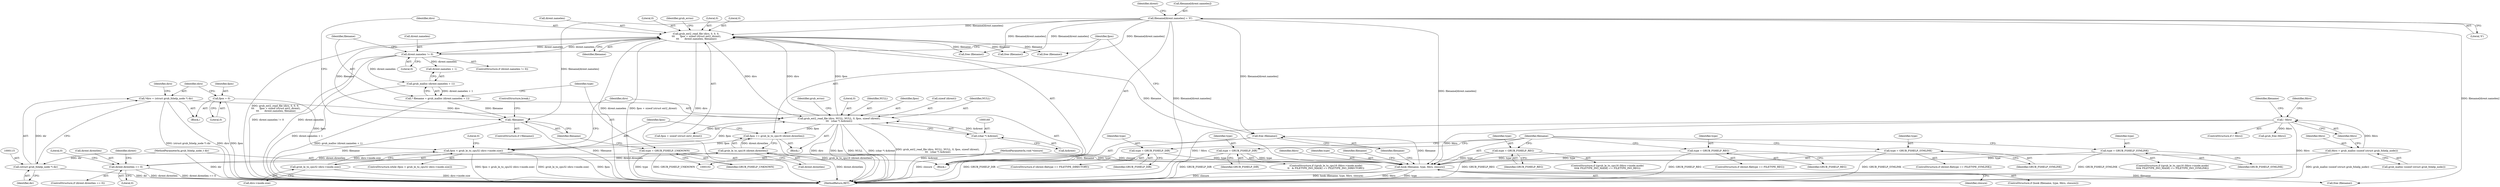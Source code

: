 digraph "0_radare2_796dd28aaa6b9fa76d99c42c4d5ff8b257cc2191_0@API" {
"1000380" [label="(Call,free (filename))"];
"1000249" [label="(Call,filename[dirent.namelen] = '\0')"];
"1000370" [label="(Call,hook (filename, type, fdiro, closure))"];
"1000201" [label="(Call,grub_ext2_read_file (diro, 0, 0, 0,\n \t\t\t       fpos + sizeof (struct ext2_dirent),\n \t\t\t       dirent.namelen, filename))"];
"1000151" [label="(Call,grub_ext2_read_file (diro, NULL, NULL, 0, fpos, sizeof (dirent),\n\t\t\t   (char *) &dirent))"];
"1000112" [label="(Call,*diro = (struct grub_fshelp_node *) dir)"];
"1000114" [label="(Call,(struct grub_fshelp_node *) dir)"];
"1000103" [label="(MethodParameterIn,grub_fshelp_node_t dir)"];
"1000141" [label="(Call,fpos < grub_le_to_cpu32 (diro->inode.size))"];
"1000382" [label="(Call,fpos += grub_le_to_cpu16 (dirent.direntlen))"];
"1000384" [label="(Call,grub_le_to_cpu16 (dirent.direntlen))"];
"1000168" [label="(Call,dirent.direntlen == 0)"];
"1000108" [label="(Call,fpos = 0)"];
"1000143" [label="(Call,grub_le_to_cpu32 (diro->inode.size))"];
"1000159" [label="(Call,(char *) &dirent)"];
"1000176" [label="(Call,dirent.namelen != 0)"];
"1000197" [label="(Call,!filename)"];
"1000183" [label="(Call,* filename = grub_malloc (dirent.namelen + 1))"];
"1000185" [label="(Call,grub_malloc (dirent.namelen + 1))"];
"1000193" [label="(Call,type = GRUB_FSHELP_UNKNOWN)"];
"1000284" [label="(Call,type = GRUB_FSHELP_SYMLINK)"];
"1000274" [label="(Call,type = GRUB_FSHELP_DIR)"];
"1000366" [label="(Call,type = GRUB_FSHELP_REG)"];
"1000294" [label="(Call,type = GRUB_FSHELP_REG)"];
"1000351" [label="(Call,type = GRUB_FSHELP_SYMLINK)"];
"1000336" [label="(Call,type = GRUB_FSHELP_DIR)"];
"1000227" [label="(Call,! fdiro)"];
"1000221" [label="(Call,fdiro = grub_malloc (sizeof (struct grub_fshelp_node)))"];
"1000105" [label="(MethodParameterIn,void *closure)"];
"1000109" [label="(Identifier,fpos)"];
"1000174" [label="(Literal,0)"];
"1000155" [label="(Literal,0)"];
"1000259" [label="(Identifier,dirent)"];
"1000286" [label="(Identifier,GRUB_FSHELP_SYMLINK)"];
"1000336" [label="(Call,type = GRUB_FSHELP_DIR)"];
"1000371" [label="(Identifier,filename)"];
"1000385" [label="(Call,dirent.direntlen)"];
"1000296" [label="(Identifier,GRUB_FSHELP_REG)"];
"1000376" [label="(Call,free (filename))"];
"1000213" [label="(Identifier,filename)"];
"1000196" [label="(ControlStructure,if (!filename))"];
"1000367" [label="(Identifier,type)"];
"1000370" [label="(Call,hook (filename, type, fdiro, closure))"];
"1000226" [label="(ControlStructure,if (! fdiro))"];
"1000197" [label="(Call,!filename)"];
"1000278" [label="(ControlStructure,if (dirent.filetype == FILETYPE_SYMLINK))"];
"1000389" [label="(Literal,0)"];
"1000193" [label="(Call,type = GRUB_FSHELP_UNKNOWN)"];
"1000227" [label="(Call,! fdiro)"];
"1000143" [label="(Call,grub_le_to_cpu32 (diro->inode.size))"];
"1000236" [label="(Identifier,fdiro)"];
"1000140" [label="(ControlStructure,while (fpos < grub_le_to_cpu32 (diro->inode.size)))"];
"1000250" [label="(Call,filename[dirent.namelen])"];
"1000255" [label="(Literal,'\0')"];
"1000383" [label="(Identifier,fpos)"];
"1000151" [label="(Call,grub_ext2_read_file (diro, NULL, NULL, 0, fpos, sizeof (dirent),\n\t\t\t   (char *) &dirent))"];
"1000353" [label="(Identifier,GRUB_FSHELP_SYMLINK)"];
"1000206" [label="(Call,fpos + sizeof (struct ext2_dirent))"];
"1000120" [label="(Identifier,diro)"];
"1000169" [label="(Call,dirent.direntlen)"];
"1000274" [label="(Call,type = GRUB_FSHELP_DIR)"];
"1000288" [label="(ControlStructure,if (dirent.filetype == FILETYPE_REG))"];
"1000198" [label="(Identifier,filename)"];
"1000167" [label="(ControlStructure,if (dirent.direntlen == 0))"];
"1000203" [label="(Literal,0)"];
"1000373" [label="(Identifier,fdiro)"];
"1000116" [label="(Identifier,dir)"];
"1000314" [label="(Call,free (filename))"];
"1000285" [label="(Identifier,type)"];
"1000181" [label="(Block,)"];
"1000110" [label="(Literal,0)"];
"1000105" [label="(MethodParameterIn,void *closure)"];
"1000337" [label="(Identifier,type)"];
"1000382" [label="(Call,fpos += grub_le_to_cpu16 (dirent.direntlen))"];
"1000380" [label="(Call,free (filename))"];
"1000284" [label="(Call,type = GRUB_FSHELP_SYMLINK)"];
"1000177" [label="(Call,dirent.namelen)"];
"1000180" [label="(Literal,0)"];
"1000142" [label="(Identifier,fpos)"];
"1000153" [label="(Identifier,NULL)"];
"1000355" [label="(ControlStructure,if ((grub_le_to_cpu16 (fdiro->inode.mode)\n\t\t\t& FILETYPE_INO_MASK) == FILETYPE_INO_REG))"];
"1000184" [label="(Identifier,filename)"];
"1000368" [label="(Identifier,GRUB_FSHELP_REG)"];
"1000113" [label="(Identifier,diro)"];
"1000230" [label="(Call,free (filename))"];
"1000366" [label="(Call,type = GRUB_FSHELP_REG)"];
"1000215" [label="(Identifier,grub_errno)"];
"1000152" [label="(Identifier,diro)"];
"1000141" [label="(Call,fpos < grub_le_to_cpu32 (diro->inode.size))"];
"1000114" [label="(Call,(struct grub_fshelp_node *) dir)"];
"1000340" [label="(ControlStructure,if ((grub_le_to_cpu16 (fdiro->inode.mode)\n\t\t\t& FILETYPE_INO_MASK) == FILETYPE_INO_SYMLINK))"];
"1000103" [label="(MethodParameterIn,grub_fshelp_node_t dir)"];
"1000223" [label="(Call,grub_malloc (sizeof (struct grub_fshelp_node)))"];
"1000390" [label="(MethodReturn,RET)"];
"1000205" [label="(Literal,0)"];
"1000112" [label="(Call,*diro = (struct grub_fshelp_node *) dir)"];
"1000276" [label="(Identifier,GRUB_FSHELP_DIR)"];
"1000161" [label="(Call,&dirent)"];
"1000374" [label="(Identifier,closure)"];
"1000195" [label="(Identifier,GRUB_FSHELP_UNKNOWN)"];
"1000351" [label="(Call,type = GRUB_FSHELP_SYMLINK)"];
"1000249" [label="(Call,filename[dirent.namelen] = '\0')"];
"1000325" [label="(ControlStructure,if ((grub_le_to_cpu16 (fdiro->inode.mode)\n\t\t   & FILETYPE_INO_MASK) == FILETYPE_INO_DIRECTORY))"];
"1000316" [label="(Call,grub_free (fdiro))"];
"1000156" [label="(Identifier,fpos)"];
"1000372" [label="(Identifier,type)"];
"1000172" [label="(Literal,0)"];
"1000221" [label="(Call,fdiro = grub_malloc (sizeof (struct grub_fshelp_node)))"];
"1000217" [label="(Call,free (filename))"];
"1000202" [label="(Identifier,diro)"];
"1000185" [label="(Call,grub_malloc (dirent.namelen + 1))"];
"1000381" [label="(Identifier,filename)"];
"1000275" [label="(Identifier,type)"];
"1000194" [label="(Identifier,type)"];
"1000294" [label="(Call,type = GRUB_FSHELP_REG)"];
"1000178" [label="(Identifier,dirent)"];
"1000231" [label="(Identifier,filename)"];
"1000175" [label="(ControlStructure,if (dirent.namelen != 0))"];
"1000204" [label="(Literal,0)"];
"1000228" [label="(Identifier,fdiro)"];
"1000186" [label="(Call,dirent.namelen + 1)"];
"1000144" [label="(Call,diro->inode.size)"];
"1000201" [label="(Call,grub_ext2_read_file (diro, 0, 0, 0,\n \t\t\t       fpos + sizeof (struct ext2_dirent),\n \t\t\t       dirent.namelen, filename))"];
"1000176" [label="(Call,dirent.namelen != 0)"];
"1000338" [label="(Identifier,GRUB_FSHELP_DIR)"];
"1000210" [label="(Call,dirent.namelen)"];
"1000222" [label="(Identifier,fdiro)"];
"1000352" [label="(Identifier,type)"];
"1000157" [label="(Call,sizeof (dirent))"];
"1000106" [label="(Block,)"];
"1000295" [label="(Identifier,type)"];
"1000159" [label="(Call,(char *) &dirent)"];
"1000377" [label="(Identifier,filename)"];
"1000154" [label="(Identifier,NULL)"];
"1000149" [label="(Block,)"];
"1000168" [label="(Call,dirent.direntlen == 0)"];
"1000268" [label="(ControlStructure,if (dirent.filetype == FILETYPE_DIRECTORY))"];
"1000369" [label="(ControlStructure,if (hook (filename, type, fdiro, closure)))"];
"1000164" [label="(Identifier,grub_errno)"];
"1000200" [label="(ControlStructure,break;)"];
"1000183" [label="(Call,* filename = grub_malloc (dirent.namelen + 1))"];
"1000384" [label="(Call,grub_le_to_cpu16 (dirent.direntlen))"];
"1000108" [label="(Call,fpos = 0)"];
"1000380" -> "1000181"  [label="AST: "];
"1000380" -> "1000381"  [label="CFG: "];
"1000381" -> "1000380"  [label="AST: "];
"1000383" -> "1000380"  [label="CFG: "];
"1000380" -> "1000390"  [label="DDG: filename"];
"1000249" -> "1000380"  [label="DDG: filename[dirent.namelen]"];
"1000370" -> "1000380"  [label="DDG: filename"];
"1000249" -> "1000181"  [label="AST: "];
"1000249" -> "1000255"  [label="CFG: "];
"1000250" -> "1000249"  [label="AST: "];
"1000255" -> "1000249"  [label="AST: "];
"1000259" -> "1000249"  [label="CFG: "];
"1000249" -> "1000390"  [label="DDG: filename[dirent.namelen]"];
"1000249" -> "1000197"  [label="DDG: filename[dirent.namelen]"];
"1000249" -> "1000201"  [label="DDG: filename[dirent.namelen]"];
"1000249" -> "1000217"  [label="DDG: filename[dirent.namelen]"];
"1000249" -> "1000230"  [label="DDG: filename[dirent.namelen]"];
"1000249" -> "1000314"  [label="DDG: filename[dirent.namelen]"];
"1000249" -> "1000370"  [label="DDG: filename[dirent.namelen]"];
"1000249" -> "1000376"  [label="DDG: filename[dirent.namelen]"];
"1000370" -> "1000369"  [label="AST: "];
"1000370" -> "1000374"  [label="CFG: "];
"1000371" -> "1000370"  [label="AST: "];
"1000372" -> "1000370"  [label="AST: "];
"1000373" -> "1000370"  [label="AST: "];
"1000374" -> "1000370"  [label="AST: "];
"1000377" -> "1000370"  [label="CFG: "];
"1000381" -> "1000370"  [label="CFG: "];
"1000370" -> "1000390"  [label="DDG: hook (filename, type, fdiro, closure)"];
"1000370" -> "1000390"  [label="DDG: fdiro"];
"1000370" -> "1000390"  [label="DDG: type"];
"1000370" -> "1000390"  [label="DDG: closure"];
"1000201" -> "1000370"  [label="DDG: filename"];
"1000193" -> "1000370"  [label="DDG: type"];
"1000284" -> "1000370"  [label="DDG: type"];
"1000274" -> "1000370"  [label="DDG: type"];
"1000366" -> "1000370"  [label="DDG: type"];
"1000294" -> "1000370"  [label="DDG: type"];
"1000351" -> "1000370"  [label="DDG: type"];
"1000336" -> "1000370"  [label="DDG: type"];
"1000227" -> "1000370"  [label="DDG: fdiro"];
"1000105" -> "1000370"  [label="DDG: closure"];
"1000370" -> "1000376"  [label="DDG: filename"];
"1000201" -> "1000181"  [label="AST: "];
"1000201" -> "1000213"  [label="CFG: "];
"1000202" -> "1000201"  [label="AST: "];
"1000203" -> "1000201"  [label="AST: "];
"1000204" -> "1000201"  [label="AST: "];
"1000205" -> "1000201"  [label="AST: "];
"1000206" -> "1000201"  [label="AST: "];
"1000210" -> "1000201"  [label="AST: "];
"1000213" -> "1000201"  [label="AST: "];
"1000215" -> "1000201"  [label="CFG: "];
"1000201" -> "1000390"  [label="DDG: grub_ext2_read_file (diro, 0, 0, 0,\n \t\t\t       fpos + sizeof (struct ext2_dirent),\n \t\t\t       dirent.namelen, filename)"];
"1000201" -> "1000390"  [label="DDG: dirent.namelen"];
"1000201" -> "1000390"  [label="DDG: fpos + sizeof (struct ext2_dirent)"];
"1000201" -> "1000390"  [label="DDG: diro"];
"1000201" -> "1000151"  [label="DDG: diro"];
"1000201" -> "1000176"  [label="DDG: dirent.namelen"];
"1000151" -> "1000201"  [label="DDG: diro"];
"1000151" -> "1000201"  [label="DDG: fpos"];
"1000176" -> "1000201"  [label="DDG: dirent.namelen"];
"1000197" -> "1000201"  [label="DDG: filename"];
"1000201" -> "1000217"  [label="DDG: filename"];
"1000201" -> "1000230"  [label="DDG: filename"];
"1000201" -> "1000314"  [label="DDG: filename"];
"1000151" -> "1000149"  [label="AST: "];
"1000151" -> "1000159"  [label="CFG: "];
"1000152" -> "1000151"  [label="AST: "];
"1000153" -> "1000151"  [label="AST: "];
"1000154" -> "1000151"  [label="AST: "];
"1000155" -> "1000151"  [label="AST: "];
"1000156" -> "1000151"  [label="AST: "];
"1000157" -> "1000151"  [label="AST: "];
"1000159" -> "1000151"  [label="AST: "];
"1000164" -> "1000151"  [label="CFG: "];
"1000151" -> "1000390"  [label="DDG: NULL"];
"1000151" -> "1000390"  [label="DDG: (char *) &dirent"];
"1000151" -> "1000390"  [label="DDG: grub_ext2_read_file (diro, NULL, NULL, 0, fpos, sizeof (dirent),\n\t\t\t   (char *) &dirent)"];
"1000151" -> "1000390"  [label="DDG: diro"];
"1000151" -> "1000390"  [label="DDG: fpos"];
"1000112" -> "1000151"  [label="DDG: diro"];
"1000141" -> "1000151"  [label="DDG: fpos"];
"1000159" -> "1000151"  [label="DDG: &dirent"];
"1000151" -> "1000206"  [label="DDG: fpos"];
"1000151" -> "1000382"  [label="DDG: fpos"];
"1000112" -> "1000106"  [label="AST: "];
"1000112" -> "1000114"  [label="CFG: "];
"1000113" -> "1000112"  [label="AST: "];
"1000114" -> "1000112"  [label="AST: "];
"1000120" -> "1000112"  [label="CFG: "];
"1000112" -> "1000390"  [label="DDG: (struct grub_fshelp_node *) dir"];
"1000112" -> "1000390"  [label="DDG: diro"];
"1000114" -> "1000112"  [label="DDG: dir"];
"1000114" -> "1000116"  [label="CFG: "];
"1000115" -> "1000114"  [label="AST: "];
"1000116" -> "1000114"  [label="AST: "];
"1000114" -> "1000390"  [label="DDG: dir"];
"1000103" -> "1000114"  [label="DDG: dir"];
"1000103" -> "1000102"  [label="AST: "];
"1000103" -> "1000390"  [label="DDG: dir"];
"1000141" -> "1000140"  [label="AST: "];
"1000141" -> "1000143"  [label="CFG: "];
"1000142" -> "1000141"  [label="AST: "];
"1000143" -> "1000141"  [label="AST: "];
"1000152" -> "1000141"  [label="CFG: "];
"1000389" -> "1000141"  [label="CFG: "];
"1000141" -> "1000390"  [label="DDG: fpos"];
"1000141" -> "1000390"  [label="DDG: fpos < grub_le_to_cpu32 (diro->inode.size)"];
"1000141" -> "1000390"  [label="DDG: grub_le_to_cpu32 (diro->inode.size)"];
"1000382" -> "1000141"  [label="DDG: fpos"];
"1000108" -> "1000141"  [label="DDG: fpos"];
"1000143" -> "1000141"  [label="DDG: diro->inode.size"];
"1000382" -> "1000149"  [label="AST: "];
"1000382" -> "1000384"  [label="CFG: "];
"1000383" -> "1000382"  [label="AST: "];
"1000384" -> "1000382"  [label="AST: "];
"1000142" -> "1000382"  [label="CFG: "];
"1000382" -> "1000390"  [label="DDG: grub_le_to_cpu16 (dirent.direntlen)"];
"1000384" -> "1000382"  [label="DDG: dirent.direntlen"];
"1000384" -> "1000385"  [label="CFG: "];
"1000385" -> "1000384"  [label="AST: "];
"1000384" -> "1000390"  [label="DDG: dirent.direntlen"];
"1000384" -> "1000168"  [label="DDG: dirent.direntlen"];
"1000168" -> "1000384"  [label="DDG: dirent.direntlen"];
"1000168" -> "1000167"  [label="AST: "];
"1000168" -> "1000172"  [label="CFG: "];
"1000169" -> "1000168"  [label="AST: "];
"1000172" -> "1000168"  [label="AST: "];
"1000174" -> "1000168"  [label="CFG: "];
"1000178" -> "1000168"  [label="CFG: "];
"1000168" -> "1000390"  [label="DDG: dirent.direntlen == 0"];
"1000168" -> "1000390"  [label="DDG: dirent.direntlen"];
"1000108" -> "1000106"  [label="AST: "];
"1000108" -> "1000110"  [label="CFG: "];
"1000109" -> "1000108"  [label="AST: "];
"1000110" -> "1000108"  [label="AST: "];
"1000113" -> "1000108"  [label="CFG: "];
"1000108" -> "1000390"  [label="DDG: fpos"];
"1000143" -> "1000144"  [label="CFG: "];
"1000144" -> "1000143"  [label="AST: "];
"1000143" -> "1000390"  [label="DDG: diro->inode.size"];
"1000159" -> "1000161"  [label="CFG: "];
"1000160" -> "1000159"  [label="AST: "];
"1000161" -> "1000159"  [label="AST: "];
"1000159" -> "1000390"  [label="DDG: &dirent"];
"1000176" -> "1000175"  [label="AST: "];
"1000176" -> "1000180"  [label="CFG: "];
"1000177" -> "1000176"  [label="AST: "];
"1000180" -> "1000176"  [label="AST: "];
"1000184" -> "1000176"  [label="CFG: "];
"1000383" -> "1000176"  [label="CFG: "];
"1000176" -> "1000390"  [label="DDG: dirent.namelen != 0"];
"1000176" -> "1000390"  [label="DDG: dirent.namelen"];
"1000176" -> "1000185"  [label="DDG: dirent.namelen"];
"1000176" -> "1000186"  [label="DDG: dirent.namelen"];
"1000197" -> "1000196"  [label="AST: "];
"1000197" -> "1000198"  [label="CFG: "];
"1000198" -> "1000197"  [label="AST: "];
"1000200" -> "1000197"  [label="CFG: "];
"1000202" -> "1000197"  [label="CFG: "];
"1000197" -> "1000390"  [label="DDG: !filename"];
"1000197" -> "1000390"  [label="DDG: filename"];
"1000183" -> "1000197"  [label="DDG: filename"];
"1000183" -> "1000181"  [label="AST: "];
"1000183" -> "1000185"  [label="CFG: "];
"1000184" -> "1000183"  [label="AST: "];
"1000185" -> "1000183"  [label="AST: "];
"1000194" -> "1000183"  [label="CFG: "];
"1000183" -> "1000390"  [label="DDG: grub_malloc (dirent.namelen + 1)"];
"1000185" -> "1000183"  [label="DDG: dirent.namelen + 1"];
"1000185" -> "1000186"  [label="CFG: "];
"1000186" -> "1000185"  [label="AST: "];
"1000185" -> "1000390"  [label="DDG: dirent.namelen + 1"];
"1000193" -> "1000181"  [label="AST: "];
"1000193" -> "1000195"  [label="CFG: "];
"1000194" -> "1000193"  [label="AST: "];
"1000195" -> "1000193"  [label="AST: "];
"1000198" -> "1000193"  [label="CFG: "];
"1000193" -> "1000390"  [label="DDG: type"];
"1000193" -> "1000390"  [label="DDG: GRUB_FSHELP_UNKNOWN"];
"1000284" -> "1000278"  [label="AST: "];
"1000284" -> "1000286"  [label="CFG: "];
"1000285" -> "1000284"  [label="AST: "];
"1000286" -> "1000284"  [label="AST: "];
"1000371" -> "1000284"  [label="CFG: "];
"1000284" -> "1000390"  [label="DDG: GRUB_FSHELP_SYMLINK"];
"1000274" -> "1000268"  [label="AST: "];
"1000274" -> "1000276"  [label="CFG: "];
"1000275" -> "1000274"  [label="AST: "];
"1000276" -> "1000274"  [label="AST: "];
"1000371" -> "1000274"  [label="CFG: "];
"1000274" -> "1000390"  [label="DDG: GRUB_FSHELP_DIR"];
"1000366" -> "1000355"  [label="AST: "];
"1000366" -> "1000368"  [label="CFG: "];
"1000367" -> "1000366"  [label="AST: "];
"1000368" -> "1000366"  [label="AST: "];
"1000371" -> "1000366"  [label="CFG: "];
"1000366" -> "1000390"  [label="DDG: GRUB_FSHELP_REG"];
"1000294" -> "1000288"  [label="AST: "];
"1000294" -> "1000296"  [label="CFG: "];
"1000295" -> "1000294"  [label="AST: "];
"1000296" -> "1000294"  [label="AST: "];
"1000371" -> "1000294"  [label="CFG: "];
"1000294" -> "1000390"  [label="DDG: GRUB_FSHELP_REG"];
"1000351" -> "1000340"  [label="AST: "];
"1000351" -> "1000353"  [label="CFG: "];
"1000352" -> "1000351"  [label="AST: "];
"1000353" -> "1000351"  [label="AST: "];
"1000371" -> "1000351"  [label="CFG: "];
"1000351" -> "1000390"  [label="DDG: GRUB_FSHELP_SYMLINK"];
"1000336" -> "1000325"  [label="AST: "];
"1000336" -> "1000338"  [label="CFG: "];
"1000337" -> "1000336"  [label="AST: "];
"1000338" -> "1000336"  [label="AST: "];
"1000371" -> "1000336"  [label="CFG: "];
"1000336" -> "1000390"  [label="DDG: GRUB_FSHELP_DIR"];
"1000227" -> "1000226"  [label="AST: "];
"1000227" -> "1000228"  [label="CFG: "];
"1000228" -> "1000227"  [label="AST: "];
"1000231" -> "1000227"  [label="CFG: "];
"1000236" -> "1000227"  [label="CFG: "];
"1000227" -> "1000390"  [label="DDG: ! fdiro"];
"1000227" -> "1000390"  [label="DDG: fdiro"];
"1000221" -> "1000227"  [label="DDG: fdiro"];
"1000227" -> "1000316"  [label="DDG: fdiro"];
"1000221" -> "1000181"  [label="AST: "];
"1000221" -> "1000223"  [label="CFG: "];
"1000222" -> "1000221"  [label="AST: "];
"1000223" -> "1000221"  [label="AST: "];
"1000228" -> "1000221"  [label="CFG: "];
"1000221" -> "1000390"  [label="DDG: grub_malloc (sizeof (struct grub_fshelp_node))"];
"1000105" -> "1000102"  [label="AST: "];
"1000105" -> "1000390"  [label="DDG: closure"];
}
